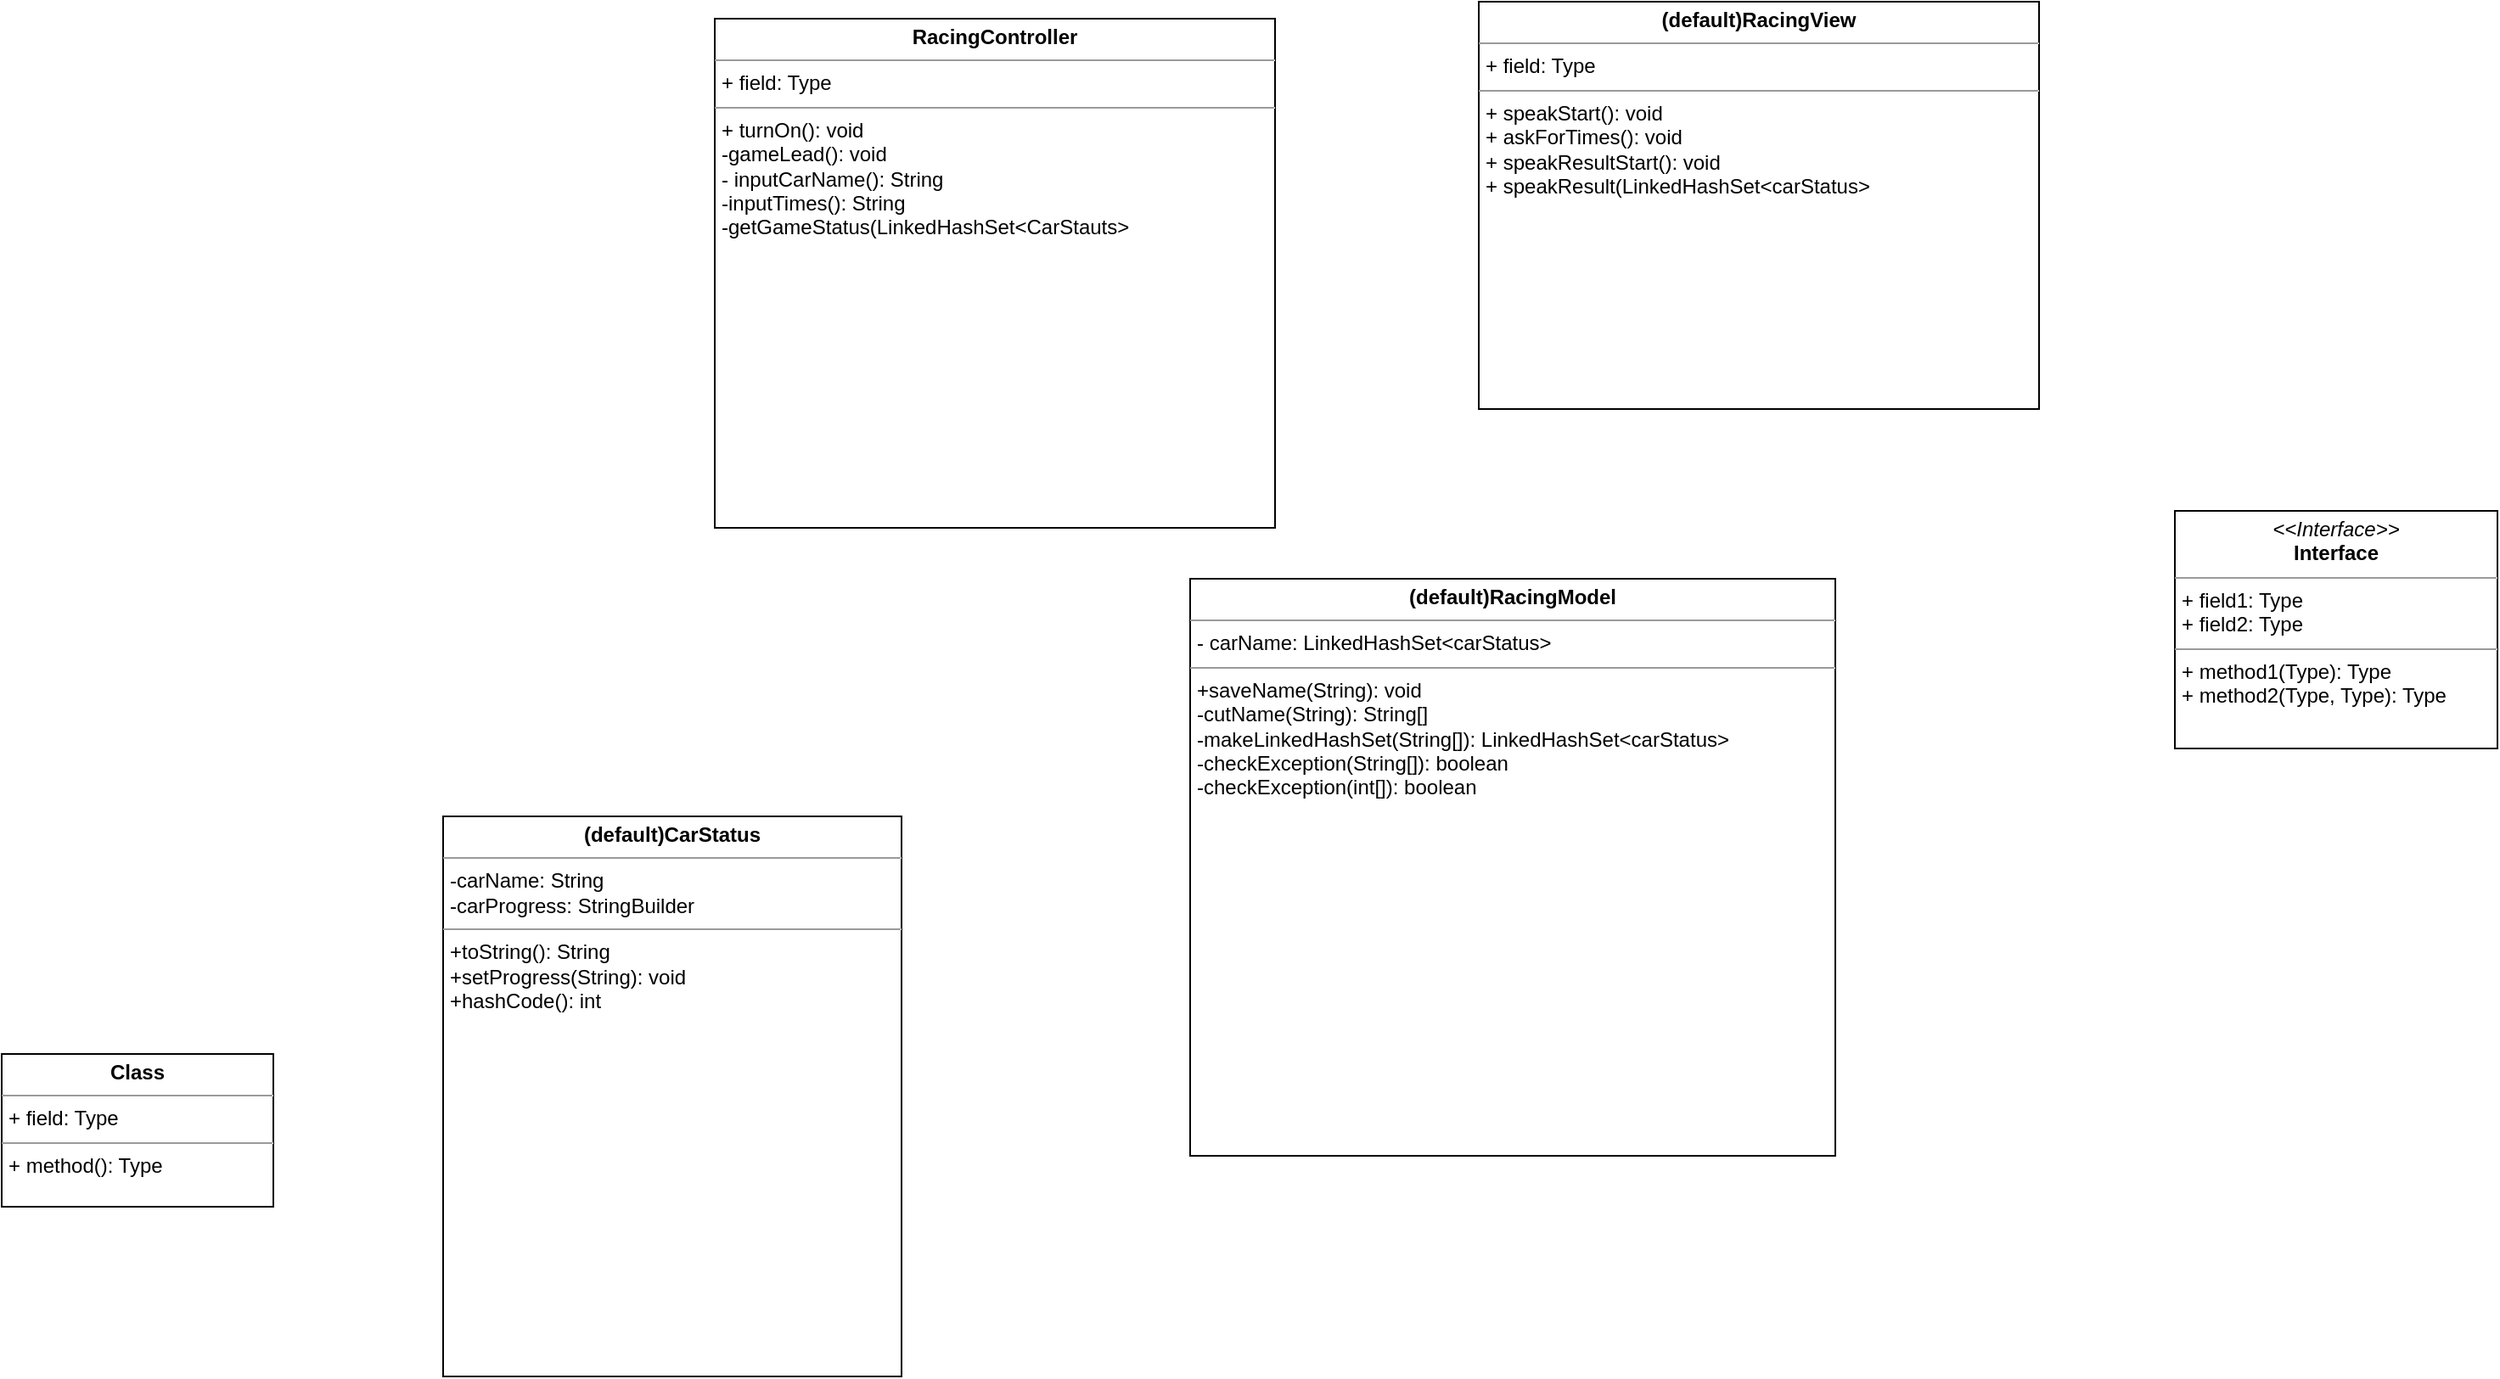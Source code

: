 <mxfile version="22.0.8" type="github">
  <diagram name="Page-1" id="c4acf3e9-155e-7222-9cf6-157b1a14988f">
    <mxGraphModel dx="1928" dy="731" grid="1" gridSize="10" guides="1" tooltips="1" connect="1" arrows="1" fold="1" page="1" pageScale="1" pageWidth="850" pageHeight="1100" background="none" math="0" shadow="0">
      <root>
        <mxCell id="0" />
        <mxCell id="1" parent="0" />
        <mxCell id="ii5yBlBH0wSmQzGh3MdG-1" value="&lt;p style=&quot;margin:0px;margin-top:4px;text-align:center;&quot;&gt;&lt;b&gt;RacingController&lt;/b&gt;&lt;/p&gt;&lt;hr size=&quot;1&quot;&gt;&lt;p style=&quot;margin:0px;margin-left:4px;&quot;&gt;+ field: Type&lt;/p&gt;&lt;hr size=&quot;1&quot;&gt;&lt;p style=&quot;margin:0px;margin-left:4px;&quot;&gt;+ turnOn(): void&lt;/p&gt;&lt;p style=&quot;margin:0px;margin-left:4px;&quot;&gt;-gameLead(): void&lt;/p&gt;&lt;p style=&quot;margin:0px;margin-left:4px;&quot;&gt;- inputCarName(): String&lt;/p&gt;&lt;p style=&quot;margin:0px;margin-left:4px;&quot;&gt;-inputTimes(): String&lt;/p&gt;&lt;p style=&quot;margin:0px;margin-left:4px;&quot;&gt;-getGameStatus(LinkedHashSet&amp;lt;CarStauts&amp;gt;&lt;/p&gt;&lt;p style=&quot;margin:0px;margin-left:4px;&quot;&gt;&lt;br&gt;&lt;/p&gt;&lt;p style=&quot;margin:0px;margin-left:4px;&quot;&gt;&lt;br&gt;&lt;/p&gt;&lt;p style=&quot;margin:0px;margin-left:4px;&quot;&gt;&lt;br&gt;&lt;/p&gt;&lt;p style=&quot;margin:0px;margin-left:4px;&quot;&gt;&lt;br&gt;&lt;/p&gt;&lt;p style=&quot;margin:0px;margin-left:4px;&quot;&gt;&lt;br&gt;&lt;/p&gt;" style="verticalAlign=top;align=left;overflow=fill;fontSize=12;fontFamily=Helvetica;html=1;whiteSpace=wrap;" vertex="1" parent="1">
          <mxGeometry x="160" y="150" width="330" height="300" as="geometry" />
        </mxCell>
        <mxCell id="ii5yBlBH0wSmQzGh3MdG-2" value="&lt;p style=&quot;margin:0px;margin-top:4px;text-align:center;&quot;&gt;&lt;i&gt;&amp;lt;&amp;lt;Interface&amp;gt;&amp;gt;&lt;/i&gt;&lt;br/&gt;&lt;b&gt;Interface&lt;/b&gt;&lt;/p&gt;&lt;hr size=&quot;1&quot;/&gt;&lt;p style=&quot;margin:0px;margin-left:4px;&quot;&gt;+ field1: Type&lt;br/&gt;+ field2: Type&lt;/p&gt;&lt;hr size=&quot;1&quot;/&gt;&lt;p style=&quot;margin:0px;margin-left:4px;&quot;&gt;+ method1(Type): Type&lt;br/&gt;+ method2(Type, Type): Type&lt;/p&gt;" style="verticalAlign=top;align=left;overflow=fill;fontSize=12;fontFamily=Helvetica;html=1;whiteSpace=wrap;" vertex="1" parent="1">
          <mxGeometry x="1020" y="440" width="190" height="140" as="geometry" />
        </mxCell>
        <mxCell id="ii5yBlBH0wSmQzGh3MdG-7" style="edgeStyle=orthogonalEdgeStyle;rounded=0;orthogonalLoop=1;jettySize=auto;html=1;exitX=1;exitY=0.5;exitDx=0;exitDy=0;entryX=1;entryY=0.5;entryDx=0;entryDy=0;" edge="1" parent="1" source="ii5yBlBH0wSmQzGh3MdG-3" target="ii5yBlBH0wSmQzGh3MdG-3">
          <mxGeometry relative="1" as="geometry">
            <mxPoint x="930" y="260" as="targetPoint" />
          </mxGeometry>
        </mxCell>
        <mxCell id="ii5yBlBH0wSmQzGh3MdG-3" value="&lt;p style=&quot;margin:0px;margin-top:4px;text-align:center;&quot;&gt;&lt;b&gt;(default)RacingView&lt;/b&gt;&lt;/p&gt;&lt;hr size=&quot;1&quot;&gt;&lt;p style=&quot;margin:0px;margin-left:4px;&quot;&gt;+ field: Type&lt;/p&gt;&lt;hr size=&quot;1&quot;&gt;&lt;p style=&quot;margin:0px;margin-left:4px;&quot;&gt;+ speakStart(): void&lt;/p&gt;&lt;p style=&quot;margin:0px;margin-left:4px;&quot;&gt;+ askForTimes(): void&lt;/p&gt;&lt;p style=&quot;margin:0px;margin-left:4px;&quot;&gt;+ speakResultStart(): void&lt;/p&gt;&lt;p style=&quot;margin:0px;margin-left:4px;&quot;&gt;+ speakResult(LinkedHashSet&amp;lt;carStatus&amp;gt;&lt;/p&gt;&lt;p style=&quot;margin:0px;margin-left:4px;&quot;&gt;&lt;br&gt;&lt;/p&gt;" style="verticalAlign=top;align=left;overflow=fill;fontSize=12;fontFamily=Helvetica;html=1;whiteSpace=wrap;" vertex="1" parent="1">
          <mxGeometry x="610" y="140" width="330" height="240" as="geometry" />
        </mxCell>
        <mxCell id="ii5yBlBH0wSmQzGh3MdG-4" value="&lt;p style=&quot;margin:0px;margin-top:4px;text-align:center;&quot;&gt;&lt;b&gt;(default)RacingModel&lt;/b&gt;&lt;/p&gt;&lt;hr size=&quot;1&quot;&gt;&lt;p style=&quot;margin:0px;margin-left:4px;&quot;&gt;- carName: LinkedHashSet&amp;lt;carStatus&amp;gt;&lt;/p&gt;&lt;hr size=&quot;1&quot;&gt;&lt;p style=&quot;margin:0px;margin-left:4px;&quot;&gt;+saveName(String): void&lt;/p&gt;&lt;p style=&quot;margin:0px;margin-left:4px;&quot;&gt;-cutName(String): String[]&amp;nbsp;&lt;/p&gt;&lt;p style=&quot;margin:0px;margin-left:4px;&quot;&gt;-makeLinkedHashSet(String[]): LinkedHashSet&amp;lt;carStatus&amp;gt;&lt;/p&gt;&lt;p style=&quot;margin:0px;margin-left:4px;&quot;&gt;-checkException(String[]): boolean&lt;/p&gt;&lt;p style=&quot;margin:0px;margin-left:4px;&quot;&gt;-checkException(int[]): boolean&lt;/p&gt;" style="verticalAlign=top;align=left;overflow=fill;fontSize=12;fontFamily=Helvetica;html=1;whiteSpace=wrap;" vertex="1" parent="1">
          <mxGeometry x="440" y="480" width="380" height="340" as="geometry" />
        </mxCell>
        <mxCell id="ii5yBlBH0wSmQzGh3MdG-5" value="&lt;p style=&quot;margin:0px;margin-top:4px;text-align:center;&quot;&gt;&lt;b&gt;(default)CarStatus&lt;/b&gt;&lt;/p&gt;&lt;hr size=&quot;1&quot;&gt;&lt;p style=&quot;margin:0px;margin-left:4px;&quot;&gt;-carName: String&lt;/p&gt;&lt;p style=&quot;margin:0px;margin-left:4px;&quot;&gt;-carProgress: StringBuilder&lt;/p&gt;&lt;hr size=&quot;1&quot;&gt;&lt;p style=&quot;margin:0px;margin-left:4px;&quot;&gt;+toString(): String&lt;/p&gt;&lt;p style=&quot;margin:0px;margin-left:4px;&quot;&gt;+setProgress(String): void&lt;/p&gt;&lt;p style=&quot;margin:0px;margin-left:4px;&quot;&gt;+hashCode(): int&lt;/p&gt;" style="verticalAlign=top;align=left;overflow=fill;fontSize=12;fontFamily=Helvetica;html=1;whiteSpace=wrap;" vertex="1" parent="1">
          <mxGeometry y="620" width="270" height="330" as="geometry" />
        </mxCell>
        <mxCell id="ii5yBlBH0wSmQzGh3MdG-6" value="&lt;p style=&quot;margin:0px;margin-top:4px;text-align:center;&quot;&gt;&lt;b&gt;Class&lt;/b&gt;&lt;/p&gt;&lt;hr size=&quot;1&quot;/&gt;&lt;p style=&quot;margin:0px;margin-left:4px;&quot;&gt;+ field: Type&lt;/p&gt;&lt;hr size=&quot;1&quot;/&gt;&lt;p style=&quot;margin:0px;margin-left:4px;&quot;&gt;+ method(): Type&lt;/p&gt;" style="verticalAlign=top;align=left;overflow=fill;fontSize=12;fontFamily=Helvetica;html=1;whiteSpace=wrap;" vertex="1" parent="1">
          <mxGeometry x="-260" y="760" width="160" height="90" as="geometry" />
        </mxCell>
      </root>
    </mxGraphModel>
  </diagram>
</mxfile>
